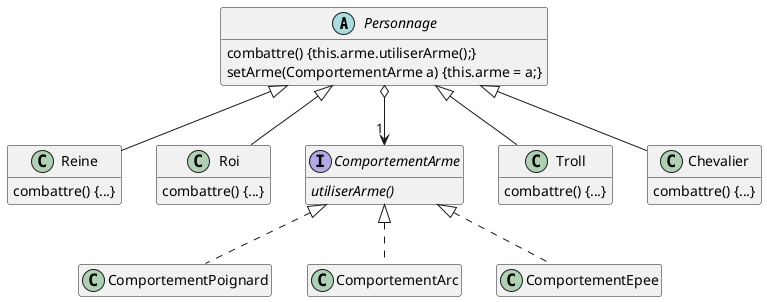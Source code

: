 @startuml

'-----------------------------------
' UML concepts illustrated
' JMB 2014
'-----------------------------------

'hide circle
hide empty members
hide empty methods


abstract class Personnage {
combattre() {this.arme.utiliserArme();}
setArme(ComportementArme a) {this.arme = a;}
}
class Reine {
combattre() {...}
}
class Roi {
combattre() {...}
}
class ComportementPoignard {
}
class ComportementArc {
}
class ComportementEpee {
}
interface ComportementArme{
{abstract} utiliserArme()
}
class Troll {
combattre() {...}
}
class Chevalier {
combattre() {...}
}
Personnage <|-- Roi
Personnage <|-- Reine
Personnage <|-- Chevalier
Personnage <|-- Troll
Personnage o--> "1" ComportementArme

ComportementArme <|.. ComportementEpee
ComportementArme <|.. ComportementPoignard
ComportementArme <|.. ComportementArc


@enduml
